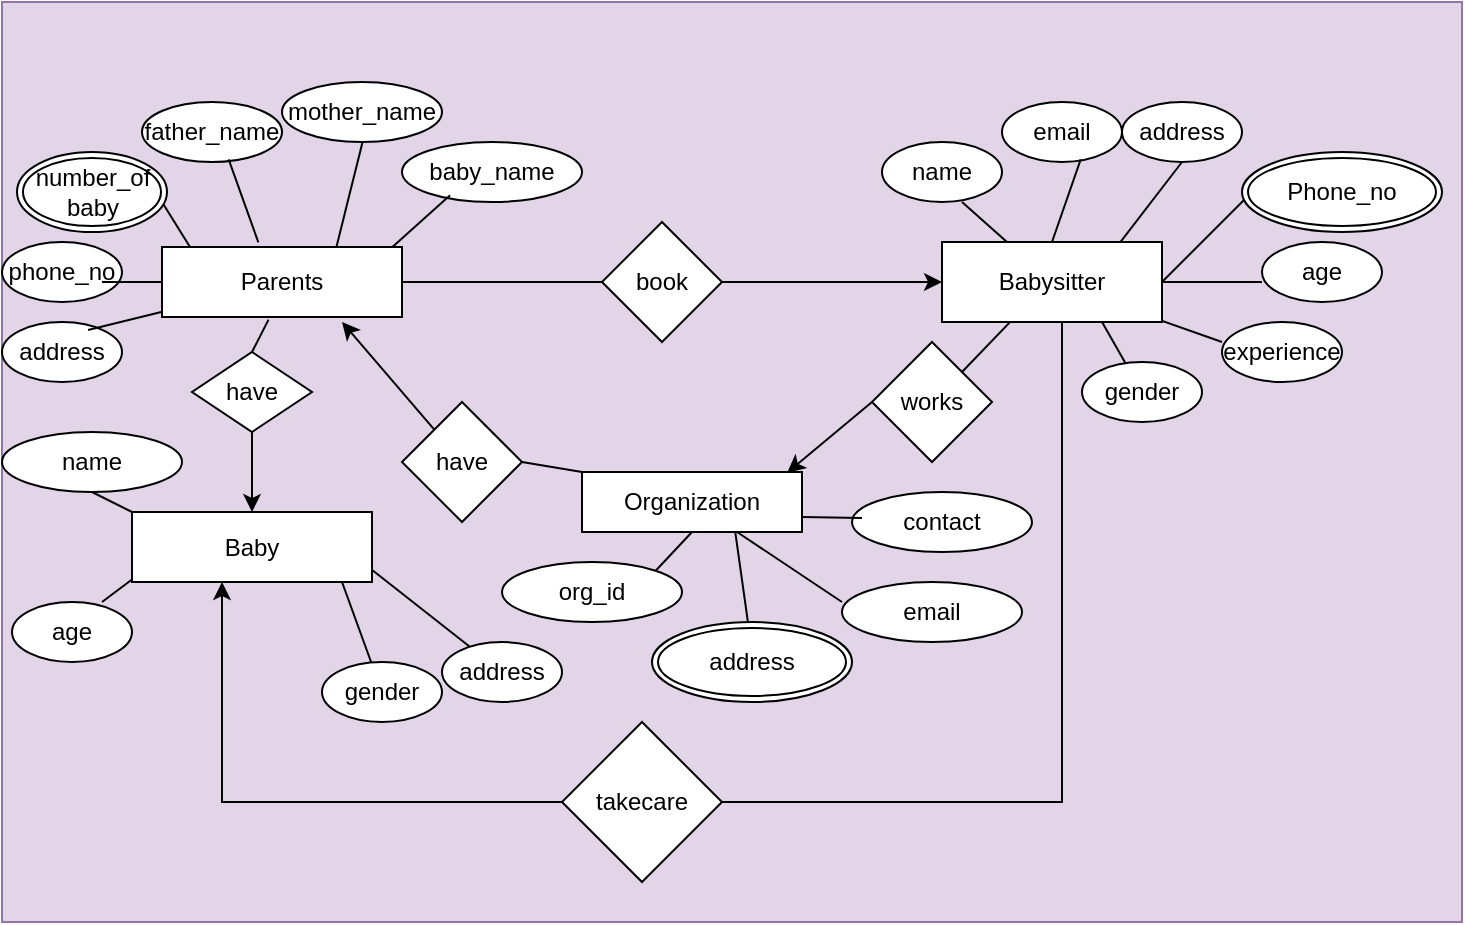 <mxfile version="21.6.9" type="device">
  <diagram id="R2lEEEUBdFMjLlhIrx00" name="Page-1">
    <mxGraphModel dx="794" dy="466" grid="1" gridSize="10" guides="1" tooltips="1" connect="1" arrows="1" fold="1" page="1" pageScale="1" pageWidth="850" pageHeight="1100" math="0" shadow="0" extFonts="Permanent Marker^https://fonts.googleapis.com/css?family=Permanent+Marker">
      <root>
        <mxCell id="0" />
        <mxCell id="1" parent="0" />
        <mxCell id="UL_m65hmdPu4mNwrcOlh-1" value="" style="rounded=0;whiteSpace=wrap;html=1;fillColor=#e1d5e7;strokeColor=#9673a6;" parent="1" vertex="1">
          <mxGeometry x="40" y="20" width="730" height="460" as="geometry" />
        </mxCell>
        <mxCell id="UL_m65hmdPu4mNwrcOlh-5" value="have" style="rhombus;whiteSpace=wrap;html=1;" parent="1" vertex="1">
          <mxGeometry x="240" y="220" width="60" height="60" as="geometry" />
        </mxCell>
        <mxCell id="UL_m65hmdPu4mNwrcOlh-6" value="works" style="rhombus;whiteSpace=wrap;html=1;" parent="1" vertex="1">
          <mxGeometry x="475" y="190" width="60" height="60" as="geometry" />
        </mxCell>
        <mxCell id="UL_m65hmdPu4mNwrcOlh-7" value="book" style="rhombus;whiteSpace=wrap;html=1;" parent="1" vertex="1">
          <mxGeometry x="340" y="130" width="60" height="60" as="geometry" />
        </mxCell>
        <mxCell id="J0EqsAgF1dmVKwSx4jOC-1" value="" style="endArrow=classic;html=1;rounded=0;exitX=1;exitY=0.5;exitDx=0;exitDy=0;" parent="1" source="UL_m65hmdPu4mNwrcOlh-7" edge="1">
          <mxGeometry width="50" height="50" relative="1" as="geometry">
            <mxPoint x="400" y="170" as="sourcePoint" />
            <mxPoint x="510" y="160" as="targetPoint" />
          </mxGeometry>
        </mxCell>
        <mxCell id="J0EqsAgF1dmVKwSx4jOC-2" value="" style="endArrow=none;html=1;rounded=0;exitX=1;exitY=0.5;exitDx=0;exitDy=0;" parent="1" edge="1">
          <mxGeometry width="50" height="50" relative="1" as="geometry">
            <mxPoint x="230" y="160" as="sourcePoint" />
            <mxPoint x="340" y="160" as="targetPoint" />
          </mxGeometry>
        </mxCell>
        <mxCell id="J0EqsAgF1dmVKwSx4jOC-7" value="" style="endArrow=none;html=1;rounded=0;exitX=1;exitY=0;exitDx=0;exitDy=0;entryX=0.333;entryY=0.933;entryDx=0;entryDy=0;entryPerimeter=0;" parent="1" source="UL_m65hmdPu4mNwrcOlh-6" edge="1">
          <mxGeometry width="50" height="50" relative="1" as="geometry">
            <mxPoint x="520" y="230" as="sourcePoint" />
            <mxPoint x="546.63" y="177.32" as="targetPoint" />
          </mxGeometry>
        </mxCell>
        <mxCell id="J0EqsAgF1dmVKwSx4jOC-8" value="org_id" style="ellipse;whiteSpace=wrap;html=1;" parent="1" vertex="1">
          <mxGeometry x="290" y="300" width="90" height="30" as="geometry" />
        </mxCell>
        <mxCell id="J0EqsAgF1dmVKwSx4jOC-10" value="email" style="ellipse;whiteSpace=wrap;html=1;" parent="1" vertex="1">
          <mxGeometry x="460" y="310" width="90" height="30" as="geometry" />
        </mxCell>
        <mxCell id="J0EqsAgF1dmVKwSx4jOC-11" value="contact" style="ellipse;whiteSpace=wrap;html=1;" parent="1" vertex="1">
          <mxGeometry x="465" y="265" width="90" height="30" as="geometry" />
        </mxCell>
        <mxCell id="J0EqsAgF1dmVKwSx4jOC-17" value="name" style="ellipse;whiteSpace=wrap;html=1;" parent="1" vertex="1">
          <mxGeometry x="480" y="90" width="60" height="30" as="geometry" />
        </mxCell>
        <mxCell id="J0EqsAgF1dmVKwSx4jOC-18" value="email" style="ellipse;whiteSpace=wrap;html=1;" parent="1" vertex="1">
          <mxGeometry x="540" y="70" width="60" height="30" as="geometry" />
        </mxCell>
        <mxCell id="J0EqsAgF1dmVKwSx4jOC-19" value="address" style="ellipse;whiteSpace=wrap;html=1;" parent="1" vertex="1">
          <mxGeometry x="600" y="70" width="60" height="30" as="geometry" />
        </mxCell>
        <mxCell id="J0EqsAgF1dmVKwSx4jOC-21" value="age" style="ellipse;whiteSpace=wrap;html=1;" parent="1" vertex="1">
          <mxGeometry x="670" y="140" width="60" height="30" as="geometry" />
        </mxCell>
        <mxCell id="J0EqsAgF1dmVKwSx4jOC-22" value="experience" style="ellipse;whiteSpace=wrap;html=1;" parent="1" vertex="1">
          <mxGeometry x="650" y="180" width="60" height="30" as="geometry" />
        </mxCell>
        <mxCell id="J0EqsAgF1dmVKwSx4jOC-23" value="gender" style="ellipse;whiteSpace=wrap;html=1;" parent="1" vertex="1">
          <mxGeometry x="580" y="200" width="60" height="30" as="geometry" />
        </mxCell>
        <mxCell id="J0EqsAgF1dmVKwSx4jOC-24" value="" style="endArrow=none;html=1;rounded=0;" parent="1" edge="1">
          <mxGeometry width="50" height="50" relative="1" as="geometry">
            <mxPoint x="620" y="160" as="sourcePoint" />
            <mxPoint x="670" y="110" as="targetPoint" />
          </mxGeometry>
        </mxCell>
        <mxCell id="J0EqsAgF1dmVKwSx4jOC-25" value="" style="endArrow=none;html=1;rounded=0;exitX=0.788;exitY=0.083;exitDx=0;exitDy=0;exitPerimeter=0;" parent="1" edge="1">
          <mxGeometry width="50" height="50" relative="1" as="geometry">
            <mxPoint x="596.68" y="143.32" as="sourcePoint" />
            <mxPoint x="630" y="100" as="targetPoint" />
          </mxGeometry>
        </mxCell>
        <mxCell id="J0EqsAgF1dmVKwSx4jOC-26" value="" style="endArrow=none;html=1;rounded=0;exitX=1;exitY=0.5;exitDx=0;exitDy=0;" parent="1" edge="1">
          <mxGeometry width="50" height="50" relative="1" as="geometry">
            <mxPoint x="620" y="160" as="sourcePoint" />
            <mxPoint x="670" y="160" as="targetPoint" />
          </mxGeometry>
        </mxCell>
        <mxCell id="J0EqsAgF1dmVKwSx4jOC-27" value="" style="endArrow=none;html=1;rounded=0;" parent="1" edge="1">
          <mxGeometry width="50" height="50" relative="1" as="geometry">
            <mxPoint x="604.467" y="173.93" as="sourcePoint" />
            <mxPoint x="650" y="190" as="targetPoint" />
          </mxGeometry>
        </mxCell>
        <mxCell id="J0EqsAgF1dmVKwSx4jOC-28" value="" style="endArrow=none;html=1;rounded=0;" parent="1" source="J0EqsAgF1dmVKwSx4jOC-23" edge="1">
          <mxGeometry width="50" height="50" relative="1" as="geometry">
            <mxPoint x="540" y="230" as="sourcePoint" />
            <mxPoint x="590" y="180" as="targetPoint" />
          </mxGeometry>
        </mxCell>
        <mxCell id="J0EqsAgF1dmVKwSx4jOC-29" value="" style="endArrow=none;html=1;rounded=0;entryX=0.656;entryY=0.956;entryDx=0;entryDy=0;entryPerimeter=0;exitX=0.5;exitY=0;exitDx=0;exitDy=0;" parent="1" target="J0EqsAgF1dmVKwSx4jOC-18" edge="1">
          <mxGeometry width="50" height="50" relative="1" as="geometry">
            <mxPoint x="565" y="140" as="sourcePoint" />
            <mxPoint x="590" y="100" as="targetPoint" />
          </mxGeometry>
        </mxCell>
        <mxCell id="J0EqsAgF1dmVKwSx4jOC-30" value="" style="endArrow=none;html=1;rounded=0;" parent="1" edge="1">
          <mxGeometry width="50" height="50" relative="1" as="geometry">
            <mxPoint x="544.175" y="141.489" as="sourcePoint" />
            <mxPoint x="520" y="120" as="targetPoint" />
          </mxGeometry>
        </mxCell>
        <mxCell id="J0EqsAgF1dmVKwSx4jOC-31" value="baby_name" style="ellipse;whiteSpace=wrap;html=1;" parent="1" vertex="1">
          <mxGeometry x="240" y="90" width="90" height="30" as="geometry" />
        </mxCell>
        <mxCell id="J0EqsAgF1dmVKwSx4jOC-32" value="father_name" style="ellipse;whiteSpace=wrap;html=1;" parent="1" vertex="1">
          <mxGeometry x="110" y="70" width="70" height="30" as="geometry" />
        </mxCell>
        <mxCell id="J0EqsAgF1dmVKwSx4jOC-33" value="mother_name" style="ellipse;whiteSpace=wrap;html=1;" parent="1" vertex="1">
          <mxGeometry x="180" y="60" width="80" height="30" as="geometry" />
        </mxCell>
        <mxCell id="J0EqsAgF1dmVKwSx4jOC-35" value="phone_no" style="ellipse;whiteSpace=wrap;html=1;" parent="1" vertex="1">
          <mxGeometry x="40" y="140" width="60" height="30" as="geometry" />
        </mxCell>
        <mxCell id="J0EqsAgF1dmVKwSx4jOC-38" value="address" style="ellipse;whiteSpace=wrap;html=1;" parent="1" vertex="1">
          <mxGeometry x="40" y="180" width="60" height="30" as="geometry" />
        </mxCell>
        <mxCell id="J0EqsAgF1dmVKwSx4jOC-39" value="" style="endArrow=none;html=1;rounded=0;exitX=0.958;exitY=0.283;exitDx=0;exitDy=0;exitPerimeter=0;entryX=0.267;entryY=0.889;entryDx=0;entryDy=0;entryPerimeter=0;" parent="1" target="J0EqsAgF1dmVKwSx4jOC-31" edge="1">
          <mxGeometry width="50" height="50" relative="1" as="geometry">
            <mxPoint x="225.38" y="151.32" as="sourcePoint" />
            <mxPoint x="260" y="120" as="targetPoint" />
          </mxGeometry>
        </mxCell>
        <mxCell id="J0EqsAgF1dmVKwSx4jOC-40" value="" style="endArrow=none;html=1;rounded=0;exitX=0.788;exitY=0.117;exitDx=0;exitDy=0;exitPerimeter=0;entryX=0.247;entryY=0.152;entryDx=0;entryDy=0;entryPerimeter=0;" parent="1" target="UL_m65hmdPu4mNwrcOlh-1" edge="1">
          <mxGeometry width="50" height="50" relative="1" as="geometry">
            <mxPoint x="206.68" y="144.68" as="sourcePoint" />
            <mxPoint x="220" y="110" as="targetPoint" />
          </mxGeometry>
        </mxCell>
        <mxCell id="J0EqsAgF1dmVKwSx4jOC-41" value="" style="endArrow=none;html=1;rounded=0;entryX=0.619;entryY=0.956;entryDx=0;entryDy=0;entryPerimeter=0;" parent="1" target="J0EqsAgF1dmVKwSx4jOC-32" edge="1">
          <mxGeometry width="50" height="50" relative="1" as="geometry">
            <mxPoint x="168.168" y="140.155" as="sourcePoint" />
            <mxPoint x="170" y="110" as="targetPoint" />
          </mxGeometry>
        </mxCell>
        <mxCell id="J0EqsAgF1dmVKwSx4jOC-48" value="" style="endArrow=none;html=1;rounded=0;exitX=0;exitY=0;exitDx=0;exitDy=0;" parent="1" edge="1">
          <mxGeometry width="50" height="50" relative="1" as="geometry">
            <mxPoint x="136.109" y="145.858" as="sourcePoint" />
            <mxPoint x="120" y="120" as="targetPoint" />
          </mxGeometry>
        </mxCell>
        <mxCell id="J0EqsAgF1dmVKwSx4jOC-49" value="" style="endArrow=none;html=1;rounded=0;" parent="1" edge="1">
          <mxGeometry width="50" height="50" relative="1" as="geometry">
            <mxPoint x="90" y="160" as="sourcePoint" />
            <mxPoint x="120" y="160" as="targetPoint" />
          </mxGeometry>
        </mxCell>
        <mxCell id="n2Fa6u-DVr1naWBBtWN_-13" value="" style="edgeStyle=orthogonalEdgeStyle;rounded=0;orthogonalLoop=1;jettySize=auto;html=1;" parent="1" source="1G4sJzFVhPe_6XEf02SF-2" target="n2Fa6u-DVr1naWBBtWN_-3" edge="1">
          <mxGeometry relative="1" as="geometry" />
        </mxCell>
        <mxCell id="1G4sJzFVhPe_6XEf02SF-2" value="have" style="rhombus;whiteSpace=wrap;html=1;" parent="1" vertex="1">
          <mxGeometry x="135" y="195" width="60" height="40" as="geometry" />
        </mxCell>
        <mxCell id="1G4sJzFVhPe_6XEf02SF-5" value="name" style="ellipse;whiteSpace=wrap;html=1;" parent="1" vertex="1">
          <mxGeometry x="40" y="235" width="90" height="30" as="geometry" />
        </mxCell>
        <mxCell id="1G4sJzFVhPe_6XEf02SF-7" value="age" style="ellipse;whiteSpace=wrap;html=1;" parent="1" vertex="1">
          <mxGeometry x="45" y="320" width="60" height="30" as="geometry" />
        </mxCell>
        <mxCell id="1G4sJzFVhPe_6XEf02SF-8" value="gender" style="ellipse;whiteSpace=wrap;html=1;" parent="1" vertex="1">
          <mxGeometry x="200" y="350" width="60" height="30" as="geometry" />
        </mxCell>
        <mxCell id="1G4sJzFVhPe_6XEf02SF-11" style="edgeStyle=orthogonalEdgeStyle;rounded=0;orthogonalLoop=1;jettySize=auto;html=1;exitX=0.5;exitY=1;exitDx=0;exitDy=0;" parent="1" source="1G4sJzFVhPe_6XEf02SF-5" target="1G4sJzFVhPe_6XEf02SF-5" edge="1">
          <mxGeometry relative="1" as="geometry" />
        </mxCell>
        <mxCell id="1G4sJzFVhPe_6XEf02SF-12" value="address" style="ellipse;whiteSpace=wrap;html=1;" parent="1" vertex="1">
          <mxGeometry x="260" y="340" width="60" height="30" as="geometry" />
        </mxCell>
        <mxCell id="1G4sJzFVhPe_6XEf02SF-15" value="" style="endArrow=none;html=1;rounded=0;" parent="1" edge="1">
          <mxGeometry width="50" height="50" relative="1" as="geometry">
            <mxPoint x="90" y="320" as="sourcePoint" />
            <mxPoint x="110" y="305" as="targetPoint" />
          </mxGeometry>
        </mxCell>
        <mxCell id="1G4sJzFVhPe_6XEf02SF-16" value="" style="endArrow=none;html=1;rounded=0;" parent="1" source="1G4sJzFVhPe_6XEf02SF-8" edge="1">
          <mxGeometry width="50" height="50" relative="1" as="geometry">
            <mxPoint x="160" y="360" as="sourcePoint" />
            <mxPoint x="210" y="310" as="targetPoint" />
          </mxGeometry>
        </mxCell>
        <mxCell id="1G4sJzFVhPe_6XEf02SF-17" value="" style="endArrow=none;html=1;rounded=0;" parent="1" source="1G4sJzFVhPe_6XEf02SF-12" edge="1">
          <mxGeometry width="50" height="50" relative="1" as="geometry">
            <mxPoint x="170" y="350" as="sourcePoint" />
            <mxPoint x="220" y="300" as="targetPoint" />
          </mxGeometry>
        </mxCell>
        <mxCell id="1G4sJzFVhPe_6XEf02SF-18" value="" style="endArrow=none;html=1;rounded=0;exitX=0.5;exitY=1;exitDx=0;exitDy=0;entryX=0;entryY=0;entryDx=0;entryDy=0;" parent="1" source="1G4sJzFVhPe_6XEf02SF-5" target="n2Fa6u-DVr1naWBBtWN_-3" edge="1">
          <mxGeometry width="50" height="50" relative="1" as="geometry">
            <mxPoint x="70" y="360" as="sourcePoint" />
            <mxPoint x="120" y="310" as="targetPoint" />
          </mxGeometry>
        </mxCell>
        <mxCell id="1G4sJzFVhPe_6XEf02SF-19" value="" style="endArrow=none;html=1;rounded=0;exitX=0.717;exitY=0.133;exitDx=0;exitDy=0;exitPerimeter=0;" parent="1" source="J0EqsAgF1dmVKwSx4jOC-38" edge="1">
          <mxGeometry width="50" height="50" relative="1" as="geometry">
            <mxPoint x="90" y="220" as="sourcePoint" />
            <mxPoint x="140" y="170" as="targetPoint" />
          </mxGeometry>
        </mxCell>
        <mxCell id="n2Fa6u-DVr1naWBBtWN_-1" value="Organization" style="rounded=0;whiteSpace=wrap;html=1;" parent="1" vertex="1">
          <mxGeometry x="330" y="255" width="110" height="30" as="geometry" />
        </mxCell>
        <mxCell id="n2Fa6u-DVr1naWBBtWN_-2" value="Babysitter" style="rounded=0;whiteSpace=wrap;html=1;" parent="1" vertex="1">
          <mxGeometry x="510" y="140" width="110" height="40" as="geometry" />
        </mxCell>
        <mxCell id="n2Fa6u-DVr1naWBBtWN_-3" value="Baby" style="rounded=0;whiteSpace=wrap;html=1;" parent="1" vertex="1">
          <mxGeometry x="105" y="275" width="120" height="35" as="geometry" />
        </mxCell>
        <mxCell id="n2Fa6u-DVr1naWBBtWN_-4" value="Parents" style="rounded=0;whiteSpace=wrap;html=1;" parent="1" vertex="1">
          <mxGeometry x="120" y="142.5" width="120" height="35" as="geometry" />
        </mxCell>
        <mxCell id="n2Fa6u-DVr1naWBBtWN_-7" value="takecare" style="rhombus;whiteSpace=wrap;html=1;" parent="1" vertex="1">
          <mxGeometry x="320" y="380" width="80" height="80" as="geometry" />
        </mxCell>
        <mxCell id="n2Fa6u-DVr1naWBBtWN_-11" value="" style="endArrow=none;html=1;rounded=0;exitX=1;exitY=0.5;exitDx=0;exitDy=0;" parent="1" source="n2Fa6u-DVr1naWBBtWN_-7" edge="1">
          <mxGeometry width="50" height="50" relative="1" as="geometry">
            <mxPoint x="520" y="230" as="sourcePoint" />
            <mxPoint x="570" y="180" as="targetPoint" />
            <Array as="points">
              <mxPoint x="570" y="420" />
            </Array>
          </mxGeometry>
        </mxCell>
        <mxCell id="n2Fa6u-DVr1naWBBtWN_-12" value="" style="endArrow=classic;html=1;rounded=0;exitX=0;exitY=0.5;exitDx=0;exitDy=0;" parent="1" source="n2Fa6u-DVr1naWBBtWN_-7" edge="1">
          <mxGeometry width="50" height="50" relative="1" as="geometry">
            <mxPoint x="100" y="360" as="sourcePoint" />
            <mxPoint x="150" y="310" as="targetPoint" />
            <Array as="points">
              <mxPoint x="150" y="420" />
            </Array>
          </mxGeometry>
        </mxCell>
        <mxCell id="n2Fa6u-DVr1naWBBtWN_-16" value="" style="endArrow=none;html=1;rounded=0;entryX=0;entryY=0;entryDx=0;entryDy=0;" parent="1" target="n2Fa6u-DVr1naWBBtWN_-1" edge="1">
          <mxGeometry width="50" height="50" relative="1" as="geometry">
            <mxPoint x="300" y="250" as="sourcePoint" />
            <mxPoint x="350" y="200" as="targetPoint" />
          </mxGeometry>
        </mxCell>
        <mxCell id="n2Fa6u-DVr1naWBBtWN_-18" value="" style="endArrow=classic;html=1;rounded=0;" parent="1" source="UL_m65hmdPu4mNwrcOlh-5" edge="1">
          <mxGeometry width="50" height="50" relative="1" as="geometry">
            <mxPoint x="160" y="230" as="sourcePoint" />
            <mxPoint x="210" y="180" as="targetPoint" />
          </mxGeometry>
        </mxCell>
        <mxCell id="n2Fa6u-DVr1naWBBtWN_-19" value="" style="endArrow=classic;html=1;rounded=0;entryX=0.933;entryY=0.011;entryDx=0;entryDy=0;entryPerimeter=0;exitX=0;exitY=0.5;exitDx=0;exitDy=0;" parent="1" source="UL_m65hmdPu4mNwrcOlh-6" target="n2Fa6u-DVr1naWBBtWN_-1" edge="1">
          <mxGeometry width="50" height="50" relative="1" as="geometry">
            <mxPoint x="450" y="230" as="sourcePoint" />
            <mxPoint x="500" y="180" as="targetPoint" />
          </mxGeometry>
        </mxCell>
        <mxCell id="n2Fa6u-DVr1naWBBtWN_-20" value="" style="endArrow=none;html=1;rounded=0;exitX=0.5;exitY=0;exitDx=0;exitDy=0;entryX=0.444;entryY=1.038;entryDx=0;entryDy=0;entryPerimeter=0;" parent="1" source="1G4sJzFVhPe_6XEf02SF-2" target="n2Fa6u-DVr1naWBBtWN_-4" edge="1">
          <mxGeometry width="50" height="50" relative="1" as="geometry">
            <mxPoint x="160" y="190" as="sourcePoint" />
            <mxPoint x="210" y="140" as="targetPoint" />
          </mxGeometry>
        </mxCell>
        <mxCell id="n2Fa6u-DVr1naWBBtWN_-21" value="" style="endArrow=none;html=1;rounded=0;entryX=0.697;entryY=1.011;entryDx=0;entryDy=0;entryPerimeter=0;" parent="1" target="n2Fa6u-DVr1naWBBtWN_-1" edge="1">
          <mxGeometry width="50" height="50" relative="1" as="geometry">
            <mxPoint x="412.968" y="330.015" as="sourcePoint" />
            <mxPoint x="410" y="290" as="targetPoint" />
          </mxGeometry>
        </mxCell>
        <mxCell id="n2Fa6u-DVr1naWBBtWN_-22" value="" style="endArrow=none;html=1;rounded=0;exitX=1;exitY=0;exitDx=0;exitDy=0;entryX=0.5;entryY=1;entryDx=0;entryDy=0;" parent="1" source="J0EqsAgF1dmVKwSx4jOC-8" target="n2Fa6u-DVr1naWBBtWN_-1" edge="1">
          <mxGeometry width="50" height="50" relative="1" as="geometry">
            <mxPoint x="350" y="330" as="sourcePoint" />
            <mxPoint x="400" y="280" as="targetPoint" />
          </mxGeometry>
        </mxCell>
        <mxCell id="n2Fa6u-DVr1naWBBtWN_-23" value="" style="endArrow=none;html=1;rounded=0;" parent="1" target="n2Fa6u-DVr1naWBBtWN_-1" edge="1">
          <mxGeometry width="50" height="50" relative="1" as="geometry">
            <mxPoint x="460" y="320" as="sourcePoint" />
            <mxPoint x="510" y="270" as="targetPoint" />
          </mxGeometry>
        </mxCell>
        <mxCell id="n2Fa6u-DVr1naWBBtWN_-24" value="" style="endArrow=none;html=1;rounded=0;exitX=1;exitY=0.75;exitDx=0;exitDy=0;" parent="1" source="n2Fa6u-DVr1naWBBtWN_-1" edge="1">
          <mxGeometry width="50" height="50" relative="1" as="geometry">
            <mxPoint x="420" y="330" as="sourcePoint" />
            <mxPoint x="470" y="278" as="targetPoint" />
          </mxGeometry>
        </mxCell>
        <mxCell id="n2Fa6u-DVr1naWBBtWN_-26" value="Phone_no" style="ellipse;shape=doubleEllipse;margin=3;whiteSpace=wrap;html=1;align=center;" parent="1" vertex="1">
          <mxGeometry x="660" y="95" width="100" height="40" as="geometry" />
        </mxCell>
        <mxCell id="n2Fa6u-DVr1naWBBtWN_-27" value="number_of&lt;br&gt;baby" style="ellipse;shape=doubleEllipse;margin=3;whiteSpace=wrap;html=1;align=center;" parent="1" vertex="1">
          <mxGeometry x="47.5" y="95" width="75" height="40" as="geometry" />
        </mxCell>
        <mxCell id="n2Fa6u-DVr1naWBBtWN_-28" value="address" style="ellipse;shape=doubleEllipse;margin=3;whiteSpace=wrap;html=1;align=center;" parent="1" vertex="1">
          <mxGeometry x="365" y="330" width="100" height="40" as="geometry" />
        </mxCell>
      </root>
    </mxGraphModel>
  </diagram>
</mxfile>
